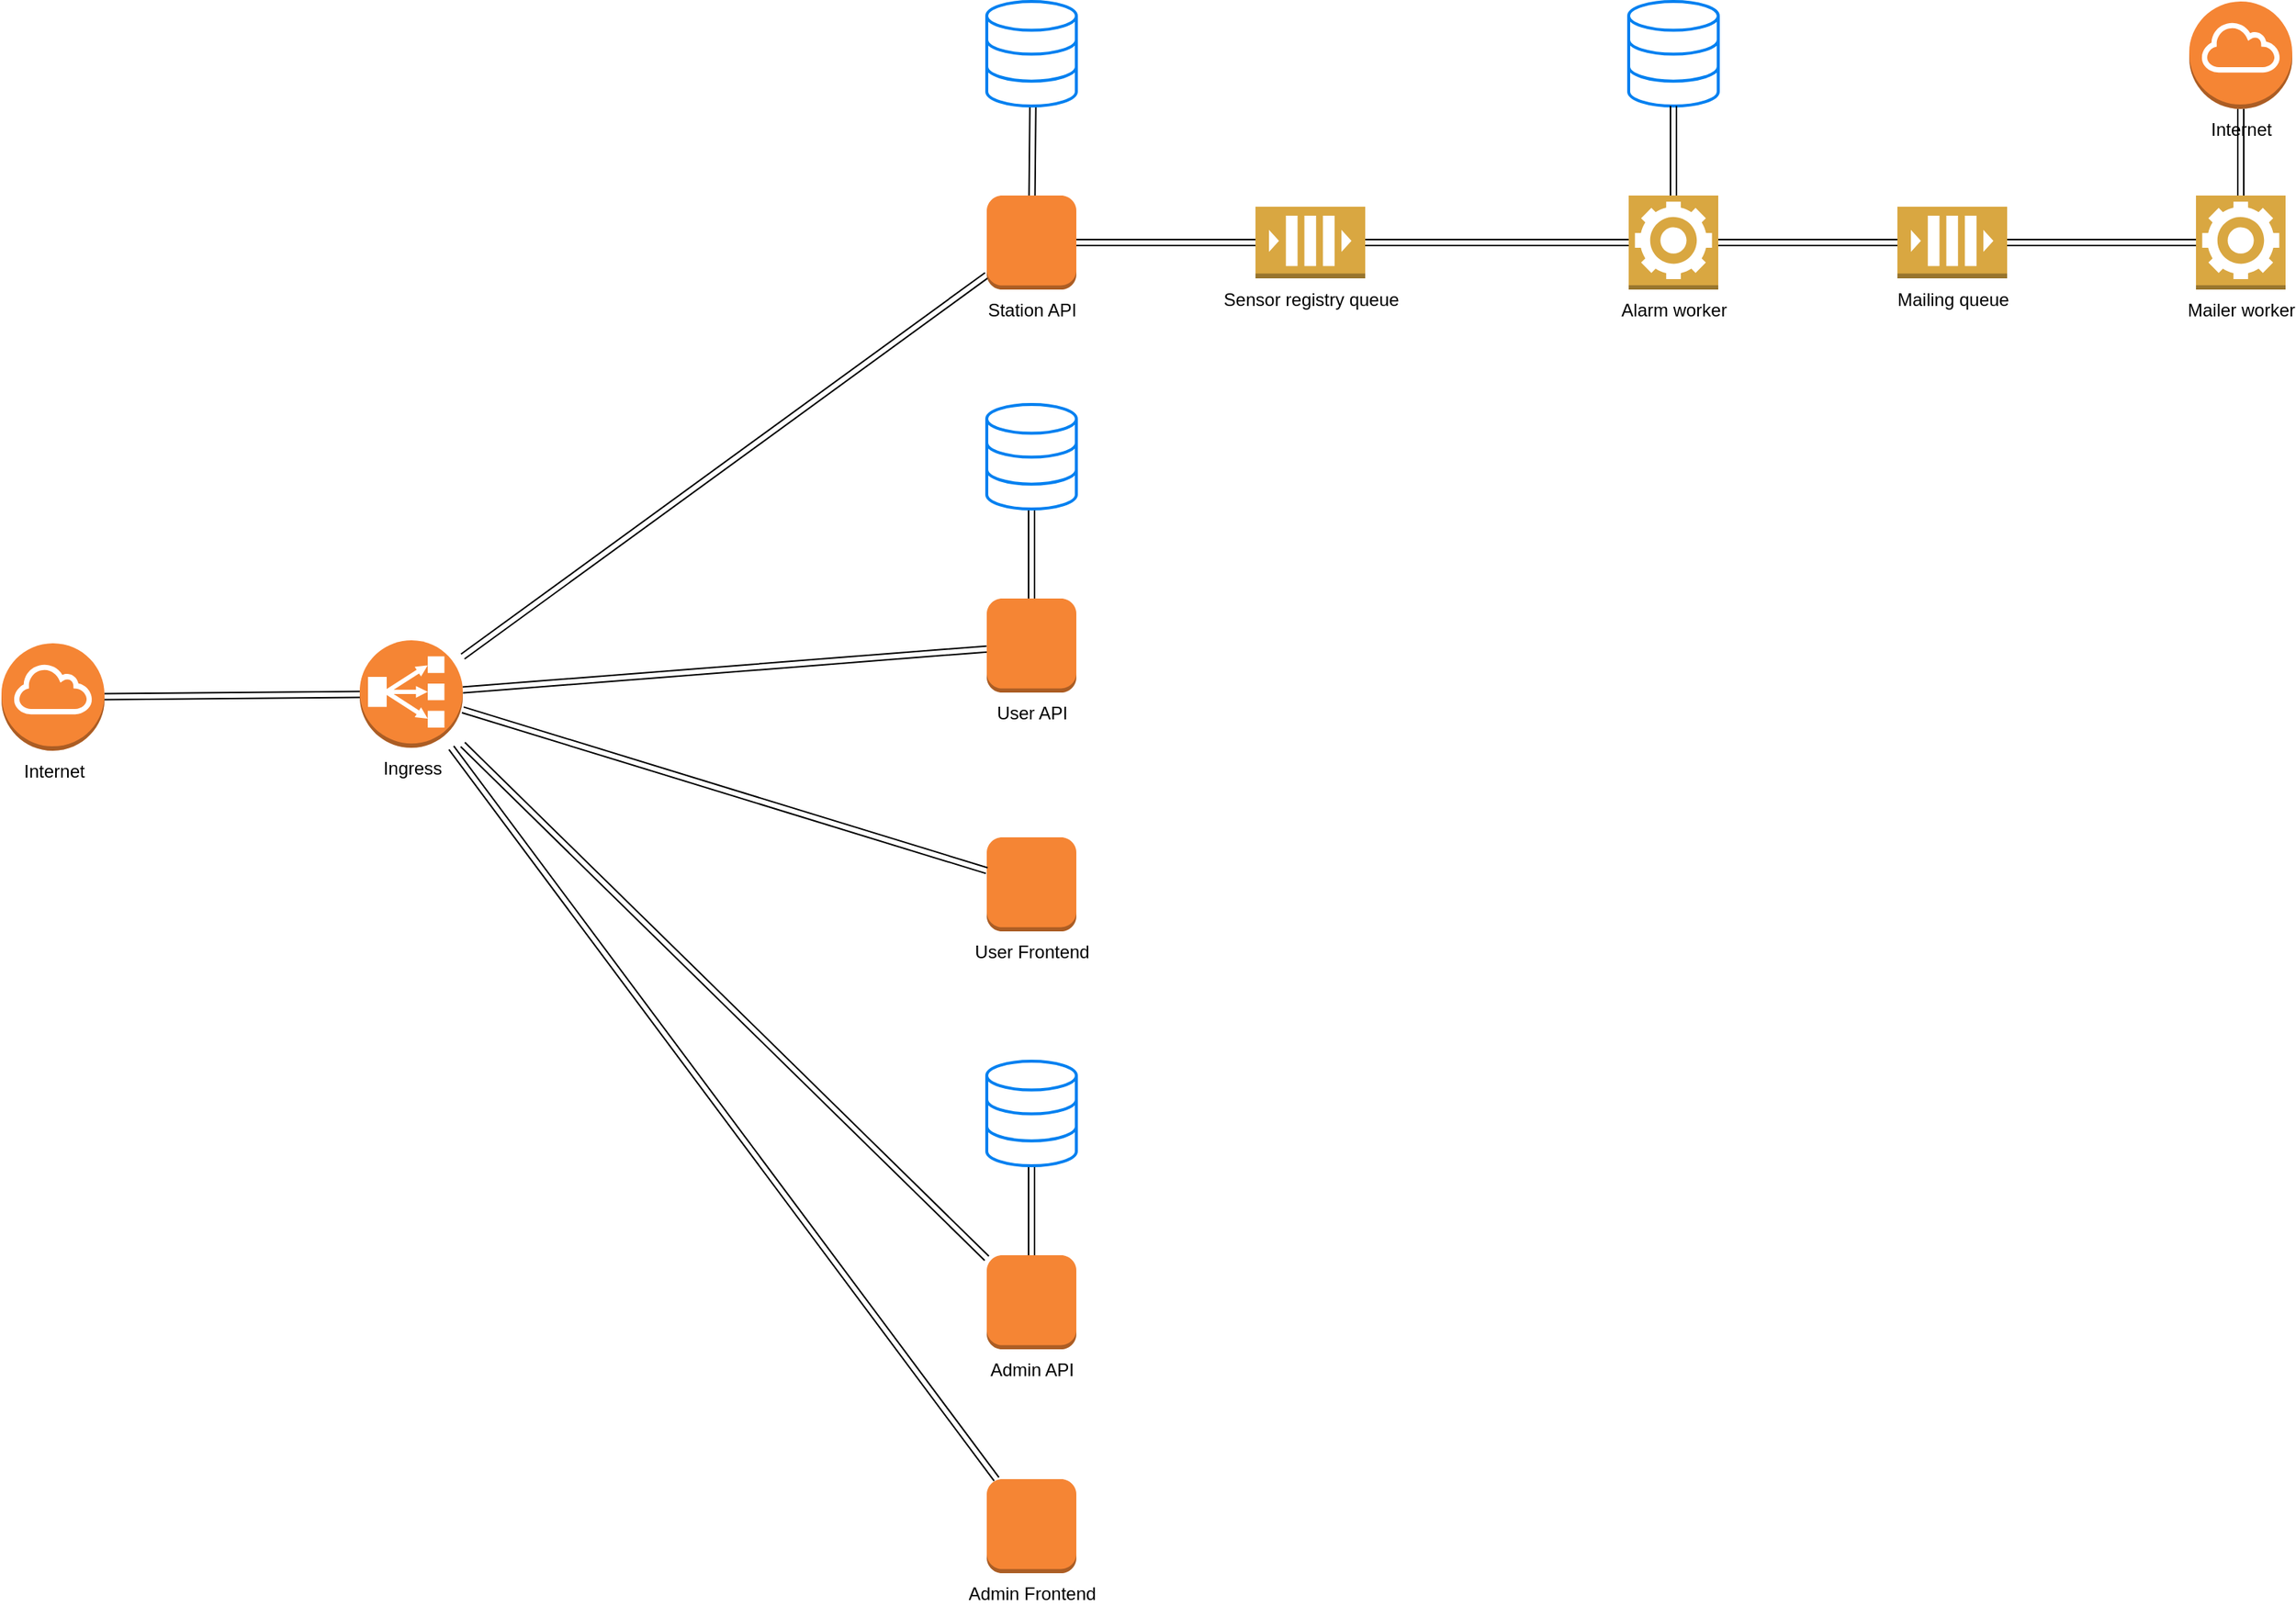 <mxfile version="21.0.2" type="device"><diagram name="Page-1" id="3WMg51CSnAQVdswv4HxV"><mxGraphModel dx="2740" dy="1260" grid="1" gridSize="10" guides="1" tooltips="1" connect="1" arrows="1" fold="1" page="1" pageScale="1" pageWidth="850" pageHeight="1100" math="0" shadow="0"><root><mxCell id="0"/><mxCell id="1" parent="0"/><mxCell id="dkaS-PS8UCkj0Xuw4oWV-8" style="rounded=0;orthogonalLoop=1;jettySize=auto;html=1;shape=link;" edge="1" parent="1" source="dkaS-PS8UCkj0Xuw4oWV-1" target="dkaS-PS8UCkj0Xuw4oWV-4"><mxGeometry relative="1" as="geometry"/></mxCell><mxCell id="dkaS-PS8UCkj0Xuw4oWV-1" value="Sensor registry queue" style="outlineConnect=0;dashed=0;verticalLabelPosition=bottom;verticalAlign=top;align=center;html=1;shape=mxgraph.aws3.queue;fillColor=#D9A741;gradientColor=none;" vertex="1" parent="1"><mxGeometry x="450" y="147.5" width="73.5" height="48" as="geometry"/></mxCell><mxCell id="dkaS-PS8UCkj0Xuw4oWV-3" value="" style="html=1;verticalLabelPosition=bottom;align=center;labelBackgroundColor=#ffffff;verticalAlign=top;strokeWidth=2;strokeColor=#0080F0;shadow=0;dashed=0;shape=mxgraph.ios7.icons.data;" vertex="1" parent="1"><mxGeometry x="700" y="10" width="60" height="70" as="geometry"/></mxCell><mxCell id="dkaS-PS8UCkj0Xuw4oWV-7" style="rounded=0;orthogonalLoop=1;jettySize=auto;html=1;endArrow=none;endFill=0;shape=link;" edge="1" parent="1" source="dkaS-PS8UCkj0Xuw4oWV-4" target="dkaS-PS8UCkj0Xuw4oWV-3"><mxGeometry relative="1" as="geometry"/></mxCell><mxCell id="dkaS-PS8UCkj0Xuw4oWV-26" style="rounded=0;orthogonalLoop=1;jettySize=auto;html=1;exitX=1;exitY=0.5;exitDx=0;exitDy=0;exitPerimeter=0;shape=link;" edge="1" parent="1" source="dkaS-PS8UCkj0Xuw4oWV-4" target="dkaS-PS8UCkj0Xuw4oWV-25"><mxGeometry relative="1" as="geometry"/></mxCell><mxCell id="dkaS-PS8UCkj0Xuw4oWV-4" value="Alarm worker" style="outlineConnect=0;dashed=0;verticalLabelPosition=bottom;verticalAlign=top;align=center;html=1;shape=mxgraph.aws3.worker;fillColor=#D9A741;gradientColor=none;" vertex="1" parent="1"><mxGeometry x="700" y="140" width="60" height="63" as="geometry"/></mxCell><mxCell id="dkaS-PS8UCkj0Xuw4oWV-5" value="User Frontend" style="outlineConnect=0;dashed=0;verticalLabelPosition=bottom;verticalAlign=top;align=center;html=1;shape=mxgraph.aws3.instance;fillColor=#F58534;gradientColor=none;" vertex="1" parent="1"><mxGeometry x="270" y="570" width="60" height="63" as="geometry"/></mxCell><mxCell id="dkaS-PS8UCkj0Xuw4oWV-18" style="rounded=0;orthogonalLoop=1;jettySize=auto;html=1;shape=link;" edge="1" parent="1" source="dkaS-PS8UCkj0Xuw4oWV-19" target="dkaS-PS8UCkj0Xuw4oWV-1"><mxGeometry relative="1" as="geometry"><mxPoint x="550" y="194" as="sourcePoint"/></mxGeometry></mxCell><mxCell id="dkaS-PS8UCkj0Xuw4oWV-11" style="rounded=0;orthogonalLoop=1;jettySize=auto;html=1;shape=link;" edge="1" parent="1" source="dkaS-PS8UCkj0Xuw4oWV-10" target="dkaS-PS8UCkj0Xuw4oWV-5"><mxGeometry relative="1" as="geometry"/></mxCell><mxCell id="dkaS-PS8UCkj0Xuw4oWV-16" style="rounded=0;orthogonalLoop=1;jettySize=auto;html=1;shape=link;" edge="1" parent="1" source="dkaS-PS8UCkj0Xuw4oWV-10" target="dkaS-PS8UCkj0Xuw4oWV-13"><mxGeometry relative="1" as="geometry"/></mxCell><mxCell id="dkaS-PS8UCkj0Xuw4oWV-33" style="rounded=0;orthogonalLoop=1;jettySize=auto;html=1;shape=link;" edge="1" parent="1" source="dkaS-PS8UCkj0Xuw4oWV-10" target="dkaS-PS8UCkj0Xuw4oWV-31"><mxGeometry relative="1" as="geometry"/></mxCell><mxCell id="dkaS-PS8UCkj0Xuw4oWV-34" style="rounded=0;orthogonalLoop=1;jettySize=auto;html=1;shape=link;" edge="1" parent="1" source="dkaS-PS8UCkj0Xuw4oWV-10" target="dkaS-PS8UCkj0Xuw4oWV-29"><mxGeometry relative="1" as="geometry"/></mxCell><mxCell id="dkaS-PS8UCkj0Xuw4oWV-10" value="Ingress" style="outlineConnect=0;dashed=0;verticalLabelPosition=bottom;verticalAlign=top;align=center;html=1;shape=mxgraph.aws3.classic_load_balancer;fillColor=#F58534;gradientColor=none;" vertex="1" parent="1"><mxGeometry x="-150" y="438" width="69" height="72" as="geometry"/></mxCell><mxCell id="dkaS-PS8UCkj0Xuw4oWV-15" style="rounded=0;orthogonalLoop=1;jettySize=auto;html=1;shape=link;" edge="1" parent="1" source="dkaS-PS8UCkj0Xuw4oWV-13" target="dkaS-PS8UCkj0Xuw4oWV-14"><mxGeometry relative="1" as="geometry"><mxPoint x="350" y="200" as="sourcePoint"/></mxGeometry></mxCell><mxCell id="dkaS-PS8UCkj0Xuw4oWV-13" value="User API" style="outlineConnect=0;dashed=0;verticalLabelPosition=bottom;verticalAlign=top;align=center;html=1;shape=mxgraph.aws3.instance;fillColor=#F58534;gradientColor=none;" vertex="1" parent="1"><mxGeometry x="270" y="410" width="60" height="63" as="geometry"/></mxCell><mxCell id="dkaS-PS8UCkj0Xuw4oWV-14" value="" style="html=1;verticalLabelPosition=bottom;align=center;labelBackgroundColor=#ffffff;verticalAlign=top;strokeWidth=2;strokeColor=#0080F0;shadow=0;dashed=0;shape=mxgraph.ios7.icons.data;" vertex="1" parent="1"><mxGeometry x="270" y="280" width="60" height="70" as="geometry"/></mxCell><mxCell id="dkaS-PS8UCkj0Xuw4oWV-20" style="rounded=0;orthogonalLoop=1;jettySize=auto;html=1;shape=link;" edge="1" parent="1" source="dkaS-PS8UCkj0Xuw4oWV-19" target="dkaS-PS8UCkj0Xuw4oWV-10"><mxGeometry relative="1" as="geometry"/></mxCell><mxCell id="dkaS-PS8UCkj0Xuw4oWV-22" style="rounded=0;orthogonalLoop=1;jettySize=auto;html=1;entryX=0.517;entryY=0.779;entryDx=0;entryDy=0;entryPerimeter=0;shape=link;" edge="1" parent="1" source="dkaS-PS8UCkj0Xuw4oWV-19" target="dkaS-PS8UCkj0Xuw4oWV-21"><mxGeometry relative="1" as="geometry"/></mxCell><mxCell id="dkaS-PS8UCkj0Xuw4oWV-19" value="Station API" style="outlineConnect=0;dashed=0;verticalLabelPosition=bottom;verticalAlign=top;align=center;html=1;shape=mxgraph.aws3.instance;fillColor=#F58534;gradientColor=none;" vertex="1" parent="1"><mxGeometry x="270" y="140" width="60" height="63" as="geometry"/></mxCell><mxCell id="dkaS-PS8UCkj0Xuw4oWV-21" value="" style="html=1;verticalLabelPosition=bottom;align=center;labelBackgroundColor=#ffffff;verticalAlign=top;strokeWidth=2;strokeColor=#0080F0;shadow=0;dashed=0;shape=mxgraph.ios7.icons.data;" vertex="1" parent="1"><mxGeometry x="270" y="10" width="60" height="70" as="geometry"/></mxCell><mxCell id="dkaS-PS8UCkj0Xuw4oWV-28" style="rounded=0;orthogonalLoop=1;jettySize=auto;html=1;exitX=1;exitY=0.5;exitDx=0;exitDy=0;exitPerimeter=0;shape=link;" edge="1" parent="1" source="dkaS-PS8UCkj0Xuw4oWV-25" target="dkaS-PS8UCkj0Xuw4oWV-27"><mxGeometry relative="1" as="geometry"/></mxCell><mxCell id="dkaS-PS8UCkj0Xuw4oWV-25" value="Mailing queue" style="outlineConnect=0;dashed=0;verticalLabelPosition=bottom;verticalAlign=top;align=center;html=1;shape=mxgraph.aws3.queue;fillColor=#D9A741;gradientColor=none;" vertex="1" parent="1"><mxGeometry x="880" y="147.5" width="73.5" height="48" as="geometry"/></mxCell><mxCell id="dkaS-PS8UCkj0Xuw4oWV-39" style="rounded=0;orthogonalLoop=1;jettySize=auto;html=1;shape=link;" edge="1" parent="1" source="dkaS-PS8UCkj0Xuw4oWV-27" target="dkaS-PS8UCkj0Xuw4oWV-38"><mxGeometry relative="1" as="geometry"/></mxCell><mxCell id="dkaS-PS8UCkj0Xuw4oWV-27" value="Mailer worker" style="outlineConnect=0;dashed=0;verticalLabelPosition=bottom;verticalAlign=top;align=center;html=1;shape=mxgraph.aws3.worker;fillColor=#D9A741;gradientColor=none;" vertex="1" parent="1"><mxGeometry x="1080" y="140" width="60" height="63" as="geometry"/></mxCell><mxCell id="dkaS-PS8UCkj0Xuw4oWV-29" value="Admin Frontend" style="outlineConnect=0;dashed=0;verticalLabelPosition=bottom;verticalAlign=top;align=center;html=1;shape=mxgraph.aws3.instance;fillColor=#F58534;gradientColor=none;" vertex="1" parent="1"><mxGeometry x="270" y="1000" width="60" height="63" as="geometry"/></mxCell><mxCell id="dkaS-PS8UCkj0Xuw4oWV-30" style="rounded=0;orthogonalLoop=1;jettySize=auto;html=1;shape=link;" edge="1" parent="1" source="dkaS-PS8UCkj0Xuw4oWV-31" target="dkaS-PS8UCkj0Xuw4oWV-32"><mxGeometry relative="1" as="geometry"><mxPoint x="350" y="640" as="sourcePoint"/></mxGeometry></mxCell><mxCell id="dkaS-PS8UCkj0Xuw4oWV-31" value="Admin API" style="outlineConnect=0;dashed=0;verticalLabelPosition=bottom;verticalAlign=top;align=center;html=1;shape=mxgraph.aws3.instance;fillColor=#F58534;gradientColor=none;" vertex="1" parent="1"><mxGeometry x="270" y="850" width="60" height="63" as="geometry"/></mxCell><mxCell id="dkaS-PS8UCkj0Xuw4oWV-32" value="" style="html=1;verticalLabelPosition=bottom;align=center;labelBackgroundColor=#ffffff;verticalAlign=top;strokeWidth=2;strokeColor=#0080F0;shadow=0;dashed=0;shape=mxgraph.ios7.icons.data;" vertex="1" parent="1"><mxGeometry x="270" y="720" width="60" height="70" as="geometry"/></mxCell><mxCell id="dkaS-PS8UCkj0Xuw4oWV-37" style="rounded=0;orthogonalLoop=1;jettySize=auto;html=1;shape=link;" edge="1" parent="1" source="dkaS-PS8UCkj0Xuw4oWV-36" target="dkaS-PS8UCkj0Xuw4oWV-10"><mxGeometry relative="1" as="geometry"/></mxCell><mxCell id="dkaS-PS8UCkj0Xuw4oWV-36" value="Internet" style="outlineConnect=0;dashed=0;verticalLabelPosition=bottom;verticalAlign=top;align=center;html=1;shape=mxgraph.aws3.internet_gateway;fillColor=#F58534;gradientColor=none;" vertex="1" parent="1"><mxGeometry x="-390" y="440" width="69" height="72" as="geometry"/></mxCell><mxCell id="dkaS-PS8UCkj0Xuw4oWV-38" value="Internet" style="outlineConnect=0;dashed=0;verticalLabelPosition=bottom;verticalAlign=top;align=center;html=1;shape=mxgraph.aws3.internet_gateway;fillColor=#F58534;gradientColor=none;" vertex="1" parent="1"><mxGeometry x="1075.5" y="10" width="69" height="72" as="geometry"/></mxCell></root></mxGraphModel></diagram></mxfile>